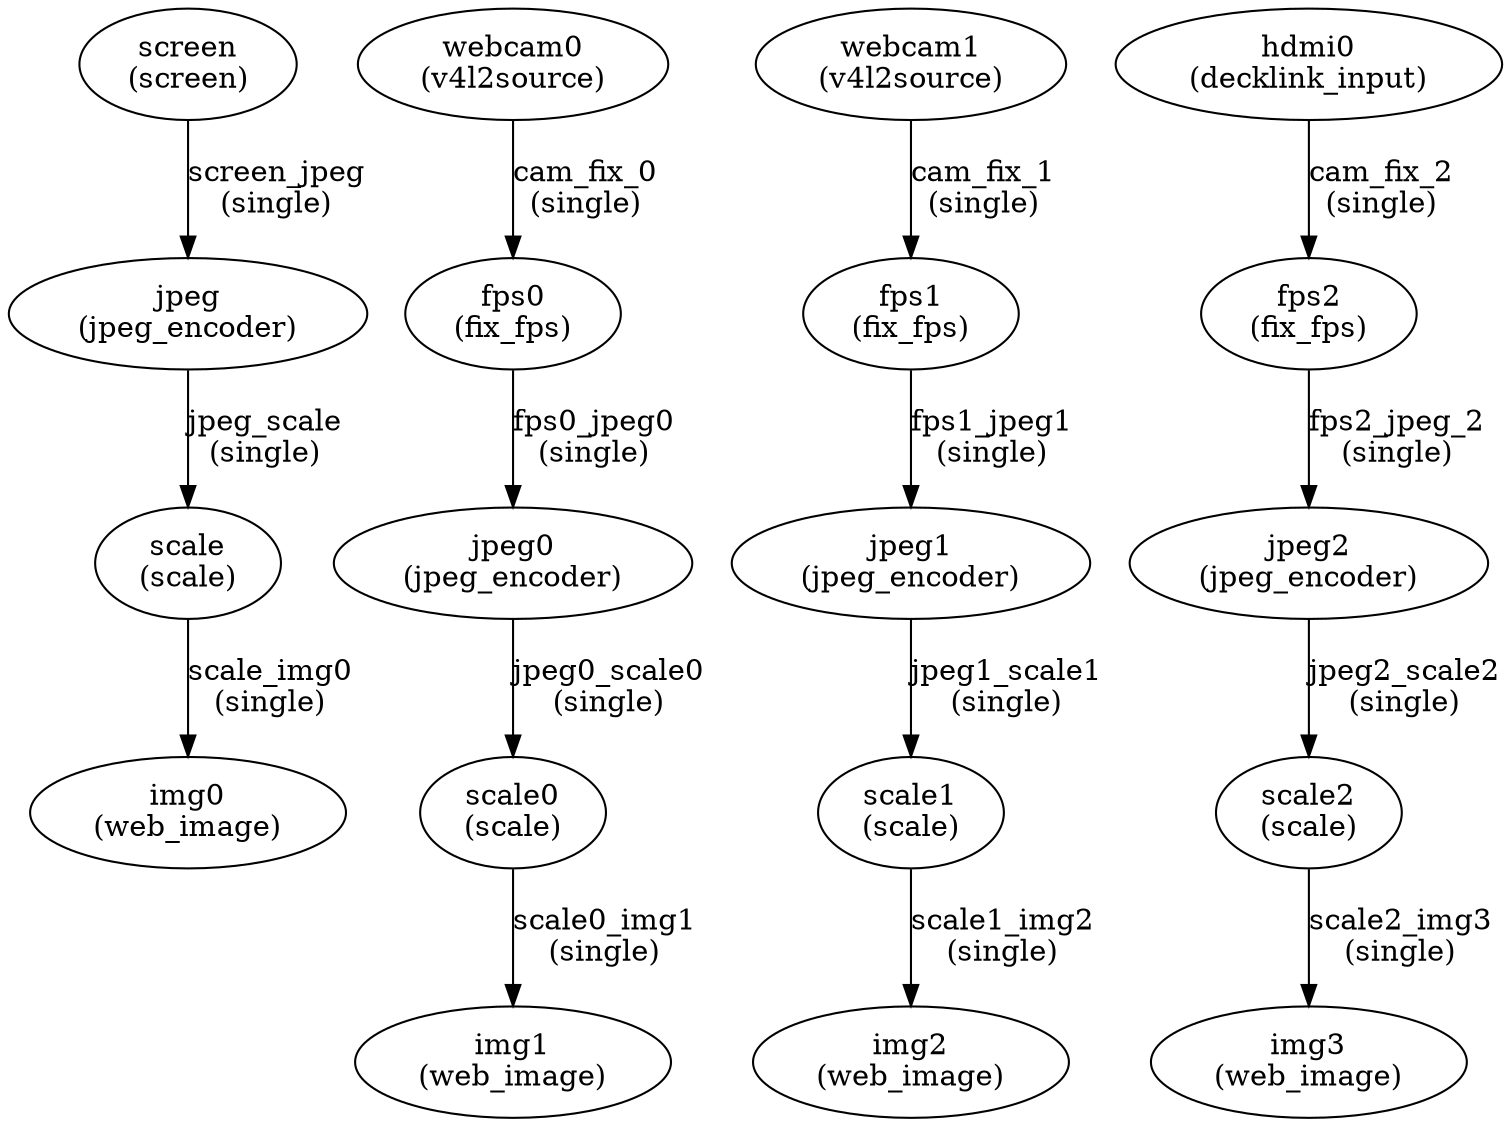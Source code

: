 digraph cam_preview {
screen [label="screen\n(screen)"];
webcam0 [label="webcam0\n(v4l2source)"];
webcam1 [label="webcam1\n(v4l2source)"];
hdmi0 [label="hdmi0\n(decklink_input)"];
fps0 [label="fps0\n(fix_fps)"];
fps1 [label="fps1\n(fix_fps)"];
fps2 [label="fps2\n(fix_fps)"];
scale [label="scale\n(scale)"];
scale0 [label="scale0\n(scale)"];
scale1 [label="scale1\n(scale)"];
scale2 [label="scale2\n(scale)"];
jpeg [label="jpeg\n(jpeg_encoder)"];
jpeg0 [label="jpeg0\n(jpeg_encoder)"];
jpeg1 [label="jpeg1\n(jpeg_encoder)"];
jpeg2 [label="jpeg2\n(jpeg_encoder)"];
img0 [label="img0\n(web_image)"];
img1 [label="img1\n(web_image)"];
img2 [label="img2\n(web_image)"];
img3 [label="img3\n(web_image)"];
screen -> jpeg [label="screen_jpeg
(single)"];
webcam0 -> fps0 [label="cam_fix_0
(single)"];
webcam1 -> fps1 [label="cam_fix_1
(single)"];
hdmi0 -> fps2 [label="cam_fix_2
(single)"];
fps2 -> jpeg2 [label="fps2_jpeg_2
(single)"];
jpeg -> scale [label="jpeg_scale
(single)"];
scale -> img0 [label="scale_img0
(single)"];
fps0 -> jpeg0 [label="fps0_jpeg0
(single)"];
jpeg0 -> scale0 [label="jpeg0_scale0
(single)"];
scale0 -> img1 [label="scale0_img1
(single)"];
fps1 -> jpeg1 [label="fps1_jpeg1
(single)"];
jpeg1 -> scale1 [label="jpeg1_scale1
(single)"];
scale1 -> img2 [label="scale1_img2
(single)"];
jpeg2 -> scale2 [label="jpeg2_scale2
(single)"];
scale2 -> img3 [label="scale2_img3
(single)"];
}

